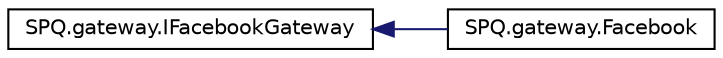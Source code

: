 digraph "Graphical Class Hierarchy"
{
  edge [fontname="Helvetica",fontsize="10",labelfontname="Helvetica",labelfontsize="10"];
  node [fontname="Helvetica",fontsize="10",shape=record];
  rankdir="LR";
  Node0 [label="SPQ.gateway.IFacebookGateway",height=0.2,width=0.4,color="black", fillcolor="white", style="filled",URL="$interface_s_p_q_1_1gateway_1_1_i_facebook_gateway.html"];
  Node0 -> Node1 [dir="back",color="midnightblue",fontsize="10",style="solid",fontname="Helvetica"];
  Node1 [label="SPQ.gateway.Facebook",height=0.2,width=0.4,color="black", fillcolor="white", style="filled",URL="$class_s_p_q_1_1gateway_1_1_facebook.html"];
}
